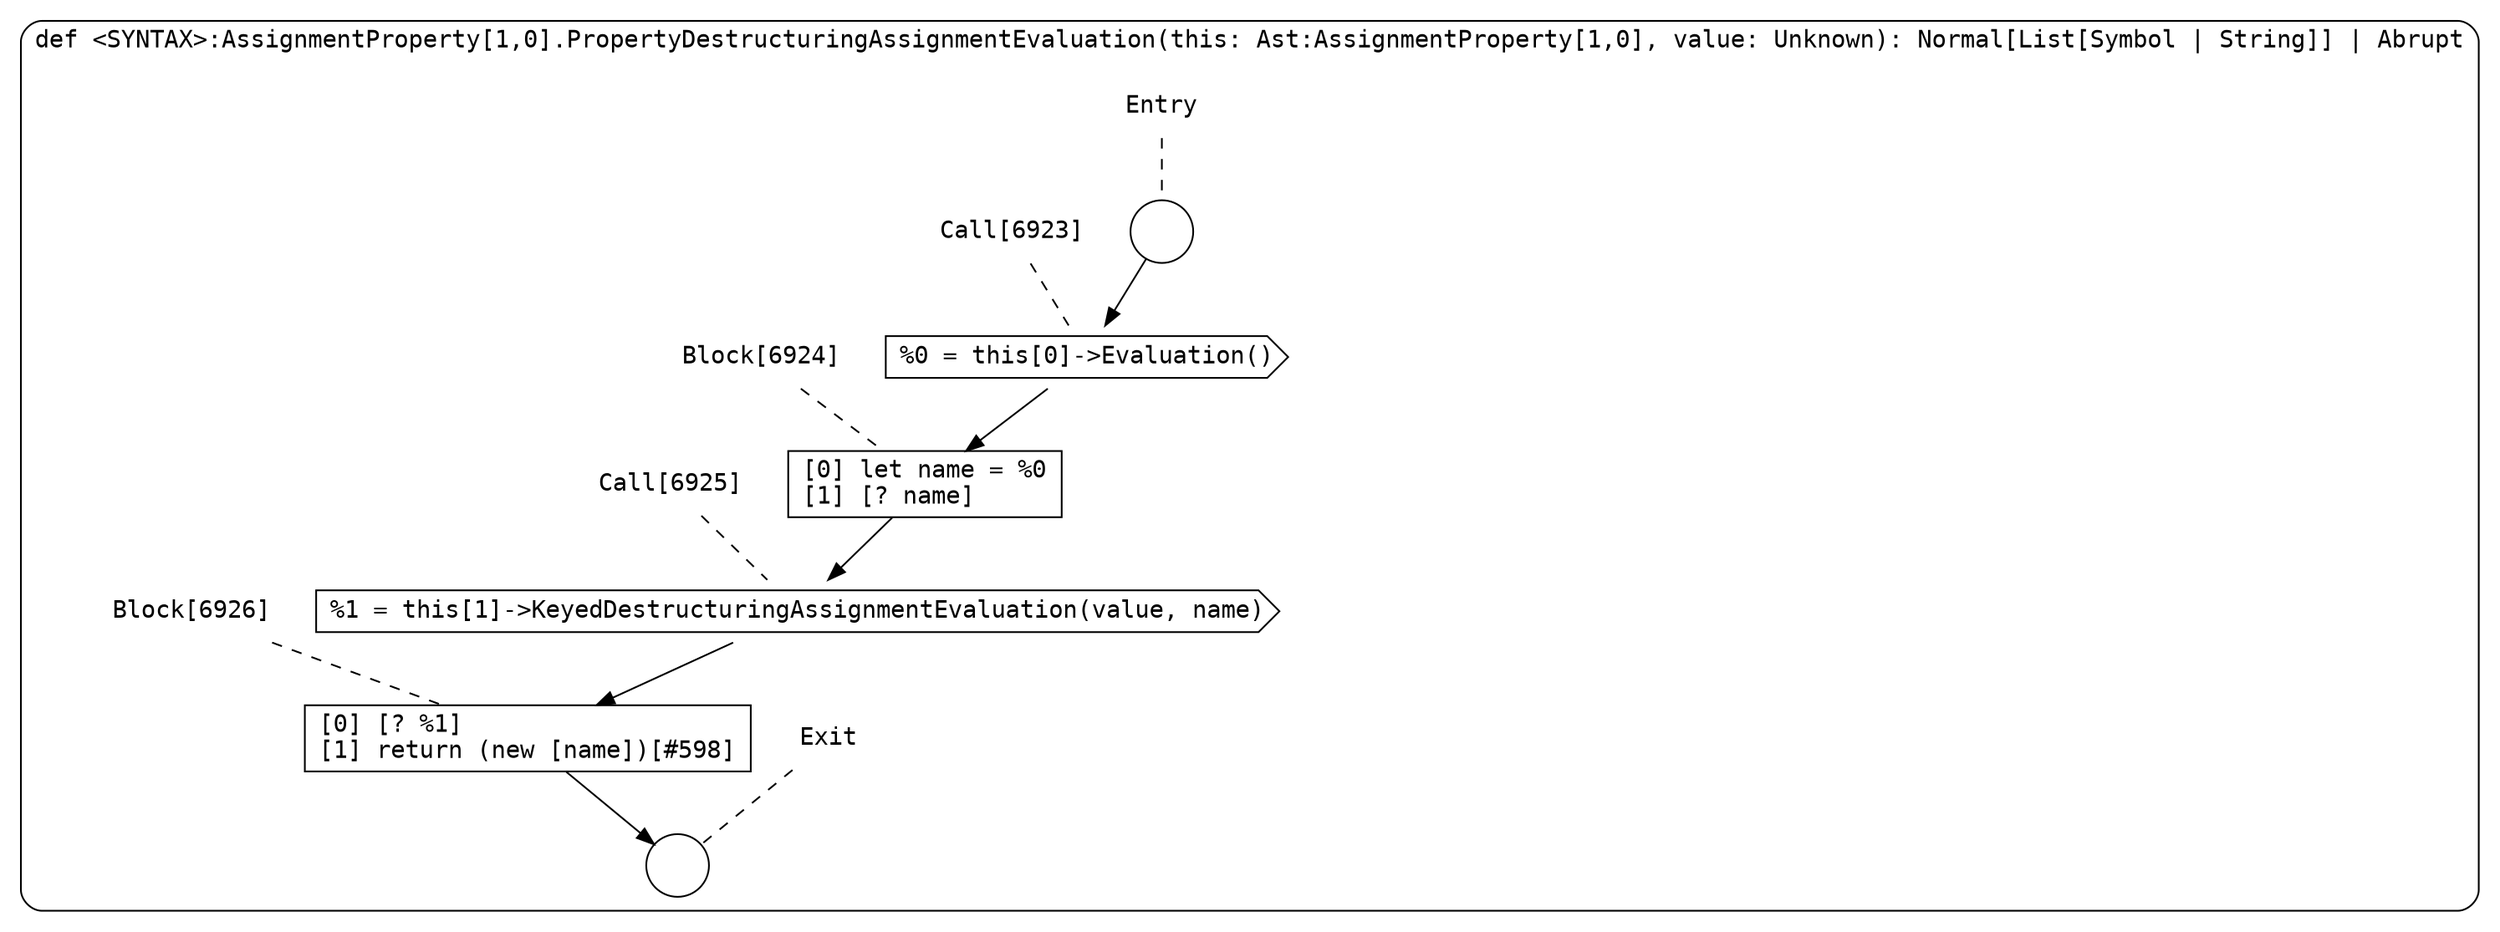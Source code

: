 digraph {
  graph [fontname = "Consolas"]
  node [fontname = "Consolas"]
  edge [fontname = "Consolas"]
  subgraph cluster1362 {
    label = "def <SYNTAX>:AssignmentProperty[1,0].PropertyDestructuringAssignmentEvaluation(this: Ast:AssignmentProperty[1,0], value: Unknown): Normal[List[Symbol | String]] | Abrupt"
    style = rounded
    cluster1362_entry_name [shape=none, label=<<font color="black">Entry</font>>]
    cluster1362_entry_name -> cluster1362_entry [arrowhead=none, color="black", style=dashed]
    cluster1362_entry [shape=circle label=" " color="black" fillcolor="white" style=filled]
    cluster1362_entry -> node6923 [color="black"]
    cluster1362_exit_name [shape=none, label=<<font color="black">Exit</font>>]
    cluster1362_exit_name -> cluster1362_exit [arrowhead=none, color="black", style=dashed]
    cluster1362_exit [shape=circle label=" " color="black" fillcolor="white" style=filled]
    node6923_name [shape=none, label=<<font color="black">Call[6923]</font>>]
    node6923_name -> node6923 [arrowhead=none, color="black", style=dashed]
    node6923 [shape=cds, label=<<font color="black">%0 = this[0]-&gt;Evaluation()</font>> color="black" fillcolor="white", style=filled]
    node6923 -> node6924 [color="black"]
    node6924_name [shape=none, label=<<font color="black">Block[6924]</font>>]
    node6924_name -> node6924 [arrowhead=none, color="black", style=dashed]
    node6924 [shape=box, label=<<font color="black">[0] let name = %0<BR ALIGN="LEFT"/>[1] [? name]<BR ALIGN="LEFT"/></font>> color="black" fillcolor="white", style=filled]
    node6924 -> node6925 [color="black"]
    node6925_name [shape=none, label=<<font color="black">Call[6925]</font>>]
    node6925_name -> node6925 [arrowhead=none, color="black", style=dashed]
    node6925 [shape=cds, label=<<font color="black">%1 = this[1]-&gt;KeyedDestructuringAssignmentEvaluation(value, name)</font>> color="black" fillcolor="white", style=filled]
    node6925 -> node6926 [color="black"]
    node6926_name [shape=none, label=<<font color="black">Block[6926]</font>>]
    node6926_name -> node6926 [arrowhead=none, color="black", style=dashed]
    node6926 [shape=box, label=<<font color="black">[0] [? %1]<BR ALIGN="LEFT"/>[1] return (new [name])[#598]<BR ALIGN="LEFT"/></font>> color="black" fillcolor="white", style=filled]
    node6926 -> cluster1362_exit [color="black"]
  }
}